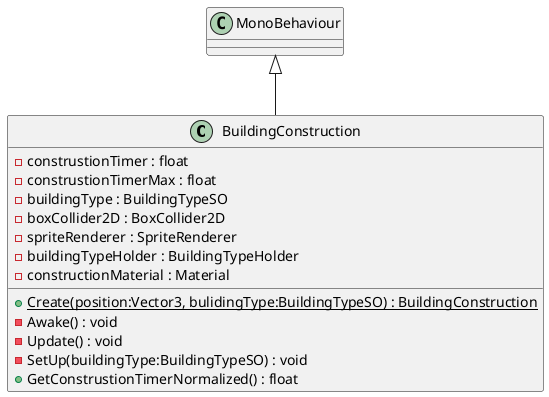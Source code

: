 @startuml
class BuildingConstruction {
    + {static} Create(position:Vector3, bulidingType:BuildingTypeSO) : BuildingConstruction
    - construstionTimer : float
    - construstionTimerMax : float
    - buildingType : BuildingTypeSO
    - boxCollider2D : BoxCollider2D
    - spriteRenderer : SpriteRenderer
    - buildingTypeHolder : BuildingTypeHolder
    - constructionMaterial : Material
    - Awake() : void
    - Update() : void
    - SetUp(buildingType:BuildingTypeSO) : void
    + GetConstrustionTimerNormalized() : float
}
MonoBehaviour <|-- BuildingConstruction
@enduml
